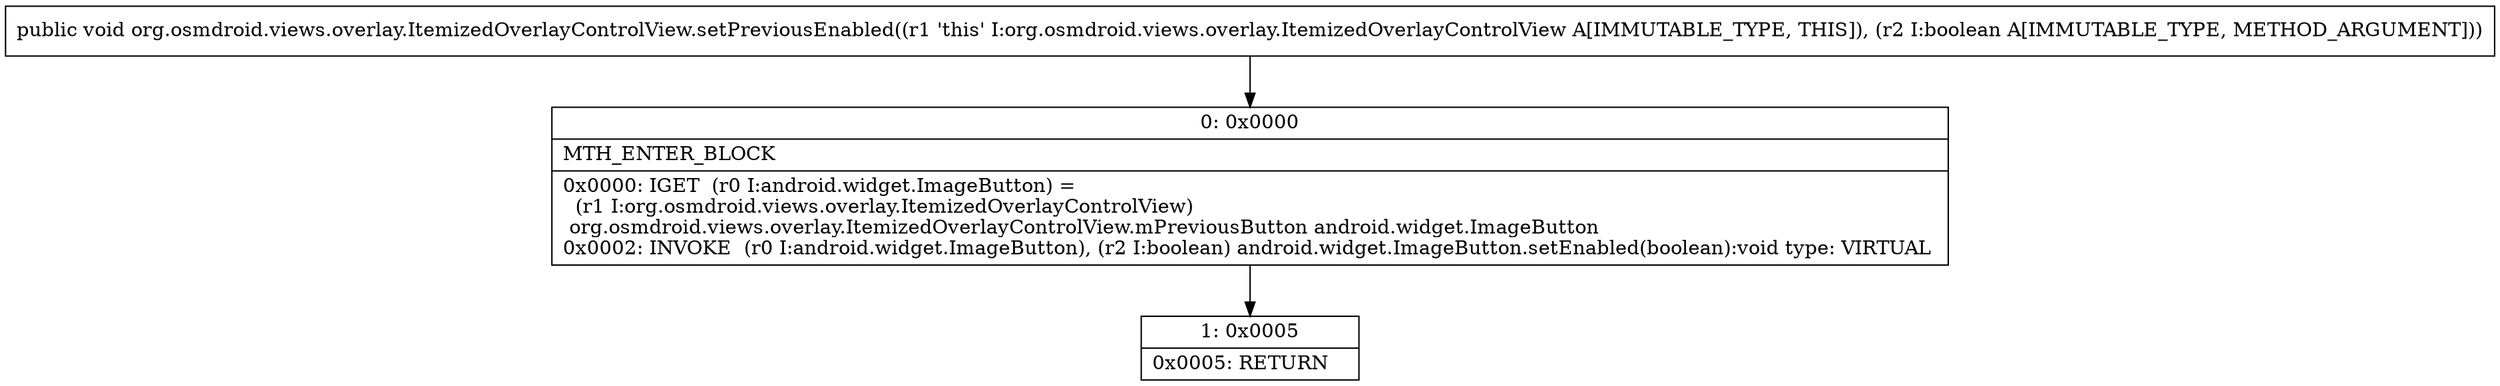 digraph "CFG fororg.osmdroid.views.overlay.ItemizedOverlayControlView.setPreviousEnabled(Z)V" {
Node_0 [shape=record,label="{0\:\ 0x0000|MTH_ENTER_BLOCK\l|0x0000: IGET  (r0 I:android.widget.ImageButton) = \l  (r1 I:org.osmdroid.views.overlay.ItemizedOverlayControlView)\l org.osmdroid.views.overlay.ItemizedOverlayControlView.mPreviousButton android.widget.ImageButton \l0x0002: INVOKE  (r0 I:android.widget.ImageButton), (r2 I:boolean) android.widget.ImageButton.setEnabled(boolean):void type: VIRTUAL \l}"];
Node_1 [shape=record,label="{1\:\ 0x0005|0x0005: RETURN   \l}"];
MethodNode[shape=record,label="{public void org.osmdroid.views.overlay.ItemizedOverlayControlView.setPreviousEnabled((r1 'this' I:org.osmdroid.views.overlay.ItemizedOverlayControlView A[IMMUTABLE_TYPE, THIS]), (r2 I:boolean A[IMMUTABLE_TYPE, METHOD_ARGUMENT])) }"];
MethodNode -> Node_0;
Node_0 -> Node_1;
}

